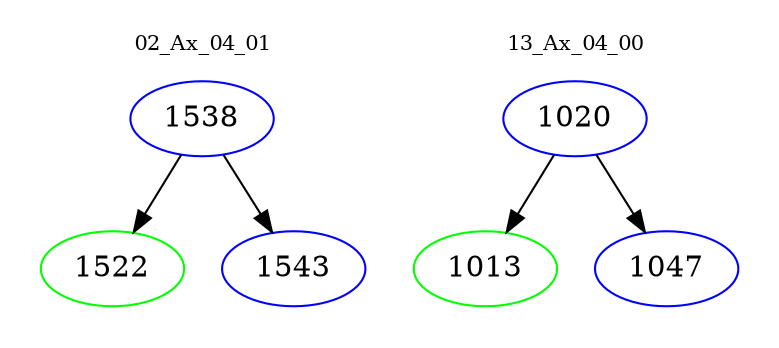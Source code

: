 digraph{
subgraph cluster_0 {
color = white
label = "02_Ax_04_01";
fontsize=10;
T0_1538 [label="1538", color="blue"]
T0_1538 -> T0_1522 [color="black"]
T0_1522 [label="1522", color="green"]
T0_1538 -> T0_1543 [color="black"]
T0_1543 [label="1543", color="blue"]
}
subgraph cluster_1 {
color = white
label = "13_Ax_04_00";
fontsize=10;
T1_1020 [label="1020", color="blue"]
T1_1020 -> T1_1013 [color="black"]
T1_1013 [label="1013", color="green"]
T1_1020 -> T1_1047 [color="black"]
T1_1047 [label="1047", color="blue"]
}
}
